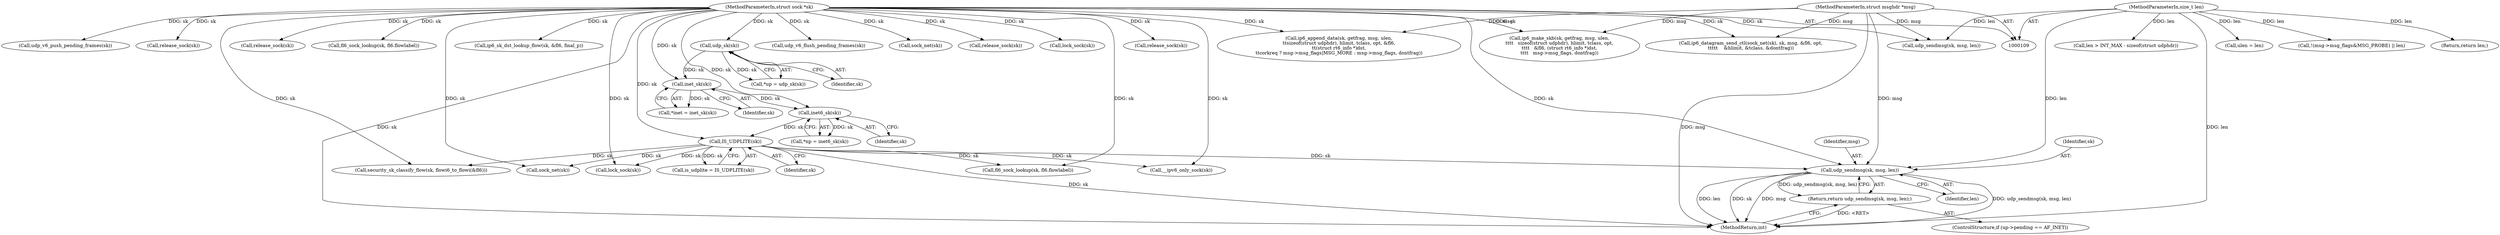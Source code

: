 digraph "0_linux_45f6fad84cc305103b28d73482b344d7f5b76f39_18@API" {
"1000339" [label="(Call,udp_sendmsg(sk, msg, len))"];
"1000192" [label="(Call,IS_UDPLITE(sk))"];
"1000128" [label="(Call,inet6_sk(sk))"];
"1000123" [label="(Call,inet_sk(sk))"];
"1000118" [label="(Call,udp_sk(sk))"];
"1000110" [label="(MethodParameterIn,struct sock *sk)"];
"1000111" [label="(MethodParameterIn,struct msghdr *msg)"];
"1000112" [label="(MethodParameterIn,size_t len)"];
"1000338" [label="(Return,return udp_sendmsg(sk, msg, len);)"];
"1000121" [label="(Call,*inet = inet_sk(sk))"];
"1000126" [label="(Call,*np = inet6_sk(sk))"];
"1000128" [label="(Call,inet6_sk(sk))"];
"1000938" [label="(Call,udp_v6_flush_pending_frames(sk))"];
"1001020" [label="(Call,sock_net(sk))"];
"1000332" [label="(ControlStructure,if (up->pending == AF_INET))"];
"1000380" [label="(Call,release_sock(sk))"];
"1000111" [label="(MethodParameterIn,struct msghdr *msg)"];
"1000837" [label="(Call,ip6_make_skb(sk, getfrag, msg, ulen,\n\t\t\t\t   sizeof(struct udphdr), hlimit, tclass, opt,\n\t\t\t\t   &fl6, (struct rt6_info *)dst,\n\t\t\t\t   msg->msg_flags, dontfrag))"];
"1000110" [label="(MethodParameterIn,struct sock *sk)"];
"1000340" [label="(Identifier,sk)"];
"1000871" [label="(Call,lock_sock(sk))"];
"1000190" [label="(Call,is_udplite = IS_UDPLITE(sk))"];
"1000119" [label="(Identifier,sk)"];
"1000118" [label="(Call,udp_sk(sk))"];
"1000449" [label="(Call,fl6_sock_lookup(sk, fl6.flowlabel))"];
"1000589" [label="(Call,ip6_datagram_send_ctl(sock_net(sk), sk, msg, &fl6, opt,\n\t\t\t\t\t    &hlimit, &tclass, &dontfrag))"];
"1000879" [label="(Call,release_sock(sk))"];
"1000124" [label="(Identifier,sk)"];
"1000129" [label="(Identifier,sk)"];
"1000341" [label="(Identifier,msg)"];
"1000344" [label="(Call,len > INT_MAX - sizeof(struct udphdr))"];
"1000112" [label="(MethodParameterIn,size_t len)"];
"1000322" [label="(Call,__ipv6_only_sock(sk))"];
"1001043" [label="(MethodReturn,int)"];
"1000116" [label="(Call,*up = udp_sk(sk))"];
"1000338" [label="(Return,return udp_sendmsg(sk, msg, len);)"];
"1000946" [label="(Call,udp_v6_push_pending_frames(sk))"];
"1000154" [label="(Call,ulen = len)"];
"1001030" [label="(Call,!(msg->msg_flags&MSG_PROBE) || len)"];
"1000192" [label="(Call,IS_UDPLITE(sk))"];
"1000974" [label="(Call,release_sock(sk))"];
"1001002" [label="(Return,return len;)"];
"1000778" [label="(Call,security_sk_classify_flow(sk, flowi6_to_flowi(&fl6)))"];
"1000339" [label="(Call,udp_sendmsg(sk, msg, len))"];
"1000910" [label="(Call,ip6_append_data(sk, getfrag, msg, ulen,\n\t\tsizeof(struct udphdr), hlimit, tclass, opt, &fl6,\n\t\t(struct rt6_info *)dst,\n\t\tcorkreq ? msg->msg_flags|MSG_MORE : msg->msg_flags, dontfrag))"];
"1000328" [label="(Call,udp_sendmsg(sk, msg, len))"];
"1000193" [label="(Identifier,sk)"];
"1000389" [label="(Call,release_sock(sk))"];
"1000123" [label="(Call,inet_sk(sk))"];
"1000624" [label="(Call,fl6_sock_lookup(sk, fl6.flowlabel))"];
"1000342" [label="(Identifier,len)"];
"1000590" [label="(Call,sock_net(sk))"];
"1000785" [label="(Call,ip6_sk_dst_lookup_flow(sk, &fl6, final_p))"];
"1000364" [label="(Call,lock_sock(sk))"];
"1000339" -> "1000338"  [label="AST: "];
"1000339" -> "1000342"  [label="CFG: "];
"1000340" -> "1000339"  [label="AST: "];
"1000341" -> "1000339"  [label="AST: "];
"1000342" -> "1000339"  [label="AST: "];
"1000338" -> "1000339"  [label="CFG: "];
"1000339" -> "1001043"  [label="DDG: udp_sendmsg(sk, msg, len)"];
"1000339" -> "1001043"  [label="DDG: len"];
"1000339" -> "1001043"  [label="DDG: sk"];
"1000339" -> "1001043"  [label="DDG: msg"];
"1000339" -> "1000338"  [label="DDG: udp_sendmsg(sk, msg, len)"];
"1000192" -> "1000339"  [label="DDG: sk"];
"1000110" -> "1000339"  [label="DDG: sk"];
"1000111" -> "1000339"  [label="DDG: msg"];
"1000112" -> "1000339"  [label="DDG: len"];
"1000192" -> "1000190"  [label="AST: "];
"1000192" -> "1000193"  [label="CFG: "];
"1000193" -> "1000192"  [label="AST: "];
"1000190" -> "1000192"  [label="CFG: "];
"1000192" -> "1001043"  [label="DDG: sk"];
"1000192" -> "1000190"  [label="DDG: sk"];
"1000128" -> "1000192"  [label="DDG: sk"];
"1000110" -> "1000192"  [label="DDG: sk"];
"1000192" -> "1000322"  [label="DDG: sk"];
"1000192" -> "1000364"  [label="DDG: sk"];
"1000192" -> "1000449"  [label="DDG: sk"];
"1000192" -> "1000590"  [label="DDG: sk"];
"1000192" -> "1000778"  [label="DDG: sk"];
"1000128" -> "1000126"  [label="AST: "];
"1000128" -> "1000129"  [label="CFG: "];
"1000129" -> "1000128"  [label="AST: "];
"1000126" -> "1000128"  [label="CFG: "];
"1000128" -> "1000126"  [label="DDG: sk"];
"1000123" -> "1000128"  [label="DDG: sk"];
"1000110" -> "1000128"  [label="DDG: sk"];
"1000123" -> "1000121"  [label="AST: "];
"1000123" -> "1000124"  [label="CFG: "];
"1000124" -> "1000123"  [label="AST: "];
"1000121" -> "1000123"  [label="CFG: "];
"1000123" -> "1000121"  [label="DDG: sk"];
"1000118" -> "1000123"  [label="DDG: sk"];
"1000110" -> "1000123"  [label="DDG: sk"];
"1000118" -> "1000116"  [label="AST: "];
"1000118" -> "1000119"  [label="CFG: "];
"1000119" -> "1000118"  [label="AST: "];
"1000116" -> "1000118"  [label="CFG: "];
"1000118" -> "1000116"  [label="DDG: sk"];
"1000110" -> "1000118"  [label="DDG: sk"];
"1000110" -> "1000109"  [label="AST: "];
"1000110" -> "1001043"  [label="DDG: sk"];
"1000110" -> "1000322"  [label="DDG: sk"];
"1000110" -> "1000328"  [label="DDG: sk"];
"1000110" -> "1000364"  [label="DDG: sk"];
"1000110" -> "1000380"  [label="DDG: sk"];
"1000110" -> "1000389"  [label="DDG: sk"];
"1000110" -> "1000449"  [label="DDG: sk"];
"1000110" -> "1000590"  [label="DDG: sk"];
"1000110" -> "1000589"  [label="DDG: sk"];
"1000110" -> "1000624"  [label="DDG: sk"];
"1000110" -> "1000778"  [label="DDG: sk"];
"1000110" -> "1000785"  [label="DDG: sk"];
"1000110" -> "1000837"  [label="DDG: sk"];
"1000110" -> "1000871"  [label="DDG: sk"];
"1000110" -> "1000879"  [label="DDG: sk"];
"1000110" -> "1000910"  [label="DDG: sk"];
"1000110" -> "1000938"  [label="DDG: sk"];
"1000110" -> "1000946"  [label="DDG: sk"];
"1000110" -> "1000974"  [label="DDG: sk"];
"1000110" -> "1001020"  [label="DDG: sk"];
"1000111" -> "1000109"  [label="AST: "];
"1000111" -> "1001043"  [label="DDG: msg"];
"1000111" -> "1000328"  [label="DDG: msg"];
"1000111" -> "1000589"  [label="DDG: msg"];
"1000111" -> "1000837"  [label="DDG: msg"];
"1000111" -> "1000910"  [label="DDG: msg"];
"1000112" -> "1000109"  [label="AST: "];
"1000112" -> "1001043"  [label="DDG: len"];
"1000112" -> "1000154"  [label="DDG: len"];
"1000112" -> "1000328"  [label="DDG: len"];
"1000112" -> "1000344"  [label="DDG: len"];
"1000112" -> "1001002"  [label="DDG: len"];
"1000112" -> "1001030"  [label="DDG: len"];
"1000338" -> "1000332"  [label="AST: "];
"1001043" -> "1000338"  [label="CFG: "];
"1000338" -> "1001043"  [label="DDG: <RET>"];
}
